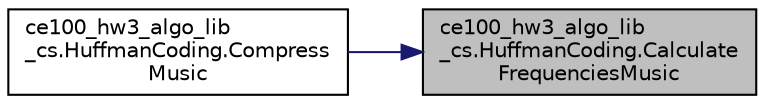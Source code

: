 digraph "ce100_hw3_algo_lib_cs.HuffmanCoding.CalculateFrequenciesMusic"
{
 // INTERACTIVE_SVG=YES
 // LATEX_PDF_SIZE
  edge [fontname="Helvetica",fontsize="10",labelfontname="Helvetica",labelfontsize="10"];
  node [fontname="Helvetica",fontsize="10",shape=record];
  rankdir="RL";
  Node1 [label="ce100_hw3_algo_lib\l_cs.HuffmanCoding.Calculate\lFrequenciesMusic",height=0.2,width=0.4,color="black", fillcolor="grey75", style="filled", fontcolor="black",tooltip=" "];
  Node1 -> Node2 [dir="back",color="midnightblue",fontsize="10",style="solid",fontname="Helvetica"];
  Node2 [label="ce100_hw3_algo_lib\l_cs.HuffmanCoding.Compress\lMusic",height=0.2,width=0.4,color="black", fillcolor="white", style="filled",URL="$db/db2/a00020.html#a1a9b80d2bbca1af8427d8f52b784f506",tooltip=" "];
}
